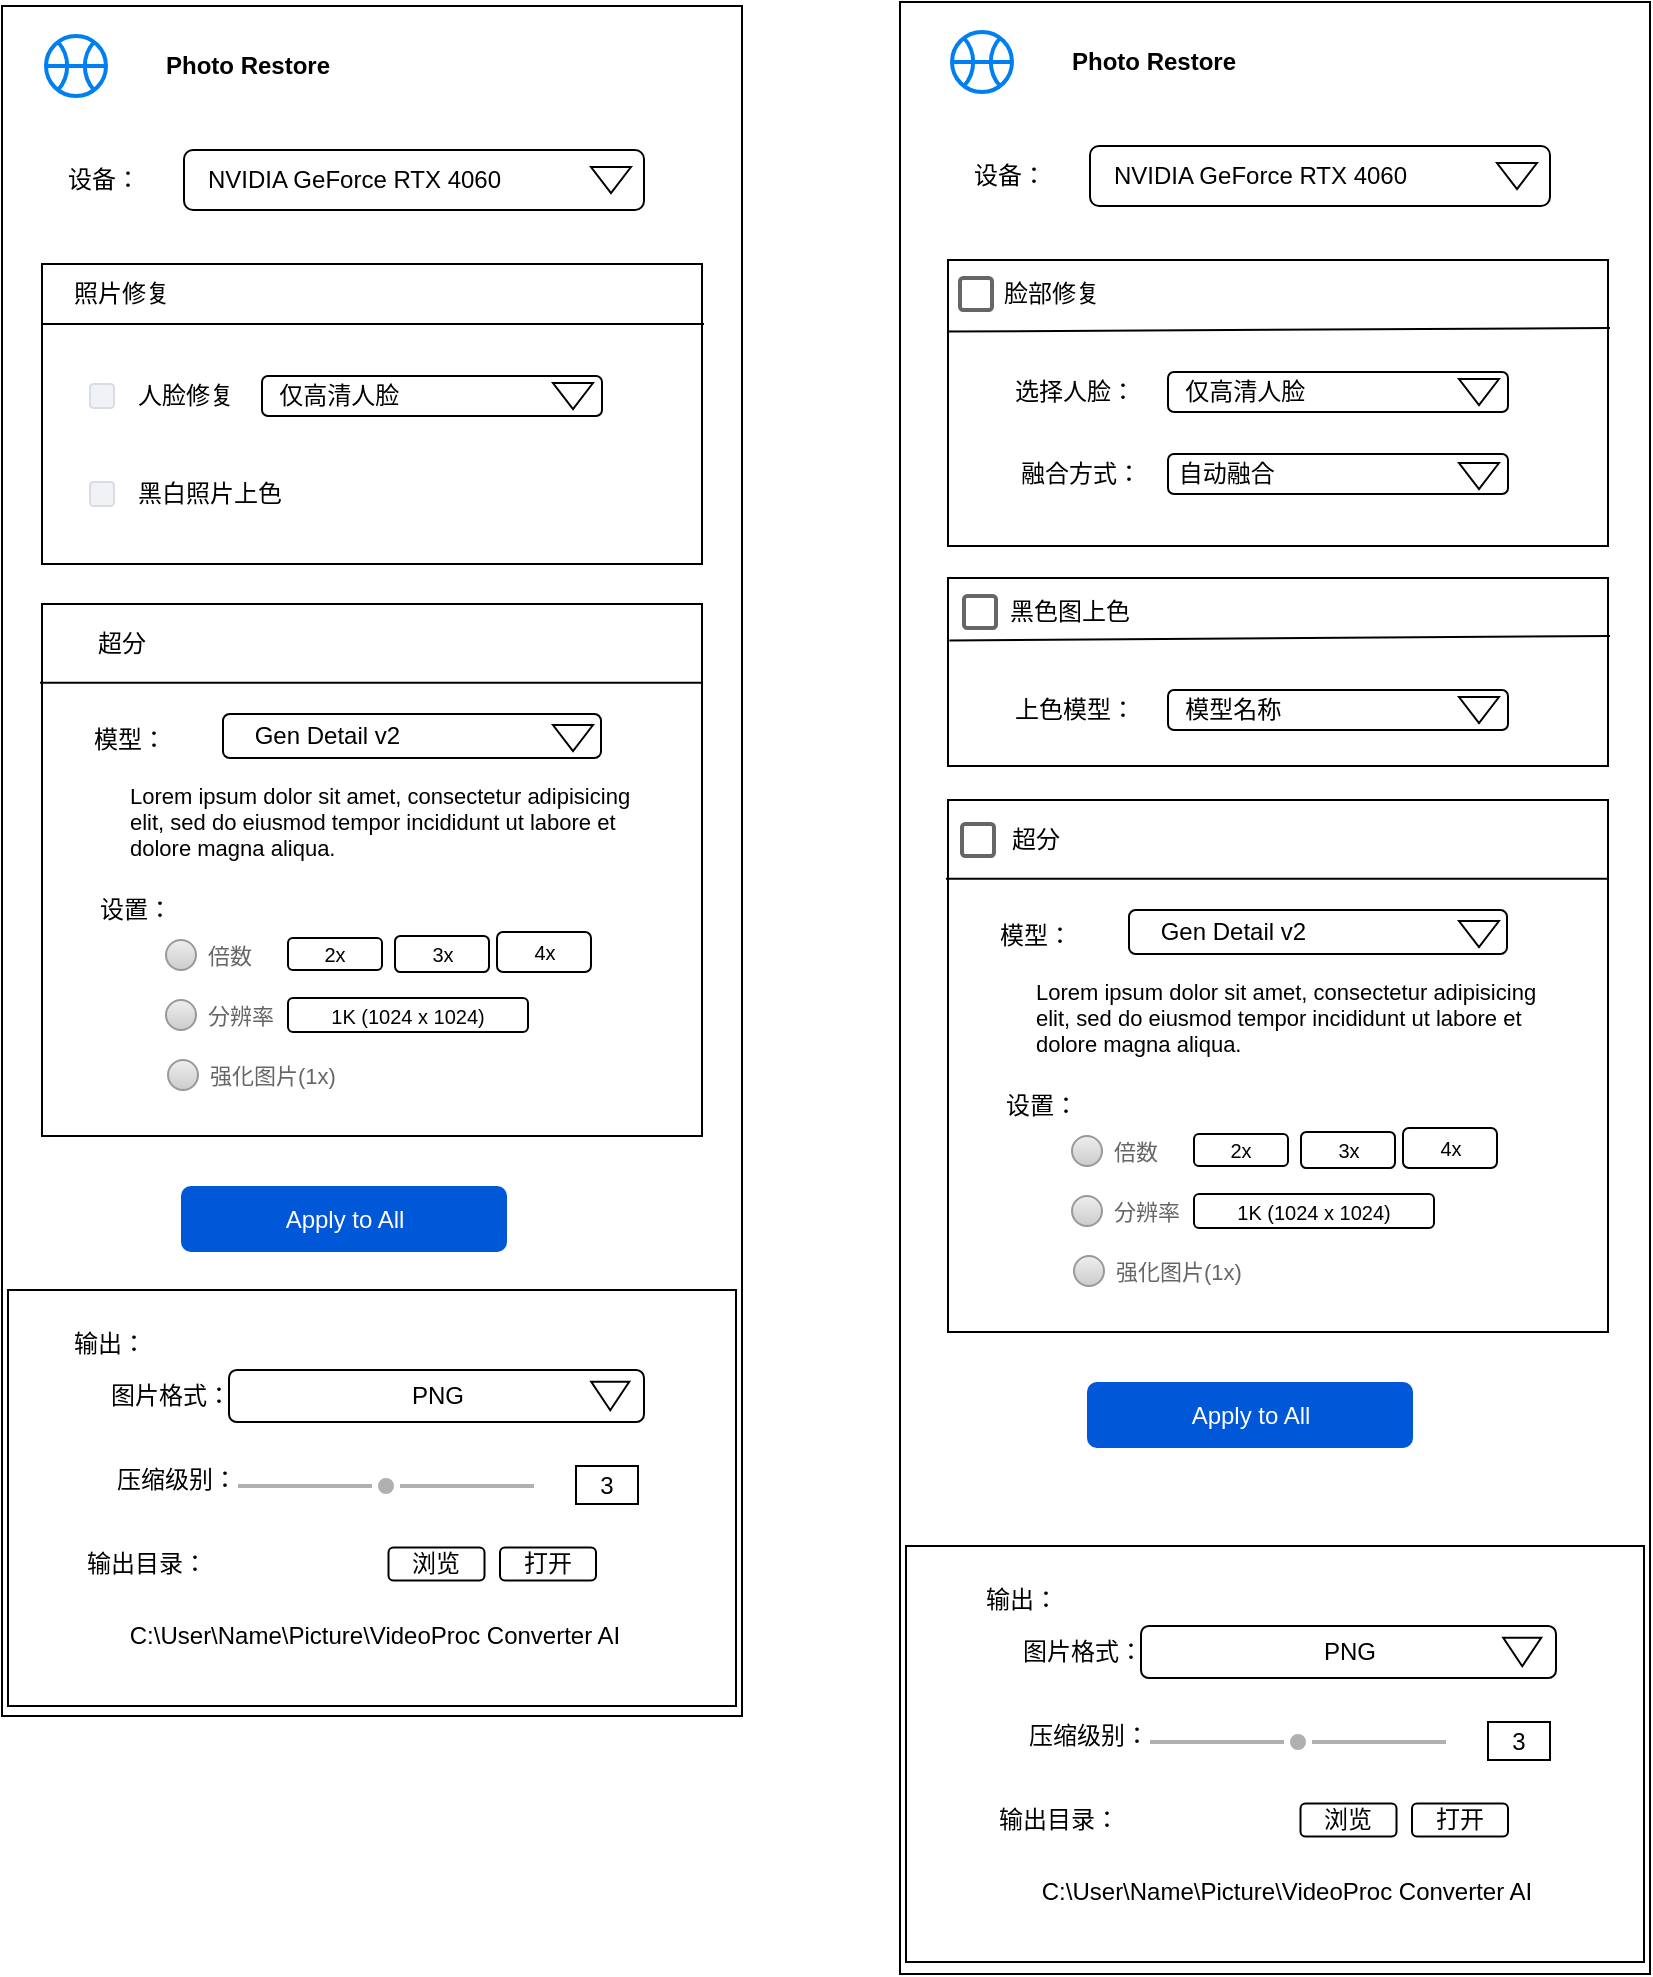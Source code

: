 <mxfile version="24.8.6">
  <diagram name="Page-1" id="_u2ymdncncwuiCIKRVWQ">
    <mxGraphModel dx="1445" dy="1111" grid="0" gridSize="10" guides="1" tooltips="1" connect="1" arrows="1" fold="1" page="1" pageScale="1" pageWidth="850" pageHeight="1100" math="0" shadow="0">
      <root>
        <mxCell id="0" />
        <mxCell id="1" parent="0" />
        <mxCell id="5kTlIn1ucJ1gf1WWtL7z-1" value="" style="rounded=0;whiteSpace=wrap;html=1;" parent="1" vertex="1">
          <mxGeometry x="150" y="41" width="370" height="855" as="geometry" />
        </mxCell>
        <mxCell id="5kTlIn1ucJ1gf1WWtL7z-50" value="" style="rounded=0;whiteSpace=wrap;html=1;" parent="1" vertex="1">
          <mxGeometry x="599" y="39" width="375" height="986" as="geometry" />
        </mxCell>
        <mxCell id="5kTlIn1ucJ1gf1WWtL7z-71" value="" style="html=1;verticalLabelPosition=bottom;align=center;labelBackgroundColor=#ffffff;verticalAlign=top;strokeWidth=2;strokeColor=#0080F0;shadow=0;dashed=0;shape=mxgraph.ios7.icons.basketball;" parent="1" vertex="1">
          <mxGeometry x="625" y="54" width="30" height="30" as="geometry" />
        </mxCell>
        <mxCell id="5kTlIn1ucJ1gf1WWtL7z-72" value="Photo Restore" style="text;html=1;align=left;verticalAlign=middle;whiteSpace=wrap;rounded=0;fontStyle=1" parent="1" vertex="1">
          <mxGeometry x="683" y="54" width="193" height="30" as="geometry" />
        </mxCell>
        <mxCell id="5kTlIn1ucJ1gf1WWtL7z-73" value="" style="group" parent="1" vertex="1" connectable="0">
          <mxGeometry x="624" y="111" width="300" height="30" as="geometry" />
        </mxCell>
        <mxCell id="5kTlIn1ucJ1gf1WWtL7z-74" value="设备：" style="text;html=1;align=center;verticalAlign=middle;whiteSpace=wrap;rounded=0;" parent="5kTlIn1ucJ1gf1WWtL7z-73" vertex="1">
          <mxGeometry width="60" height="30" as="geometry" />
        </mxCell>
        <mxCell id="5kTlIn1ucJ1gf1WWtL7z-75" value="&amp;nbsp; &amp;nbsp;NVIDIA GeForce RTX 4060" style="rounded=1;whiteSpace=wrap;html=1;align=left;" parent="5kTlIn1ucJ1gf1WWtL7z-73" vertex="1">
          <mxGeometry x="70" width="230" height="30" as="geometry" />
        </mxCell>
        <mxCell id="5kTlIn1ucJ1gf1WWtL7z-76" value="" style="triangle;whiteSpace=wrap;html=1;rotation=90;" parent="5kTlIn1ucJ1gf1WWtL7z-73" vertex="1">
          <mxGeometry x="277" y="5" width="13" height="20" as="geometry" />
        </mxCell>
        <mxCell id="5kTlIn1ucJ1gf1WWtL7z-81" value="" style="group" parent="1" vertex="1" connectable="0">
          <mxGeometry x="623" y="438" width="330" height="266" as="geometry" />
        </mxCell>
        <mxCell id="5kTlIn1ucJ1gf1WWtL7z-55" value="" style="rounded=0;whiteSpace=wrap;html=1;" parent="5kTlIn1ucJ1gf1WWtL7z-81" vertex="1">
          <mxGeometry width="330" height="266" as="geometry" />
        </mxCell>
        <mxCell id="5kTlIn1ucJ1gf1WWtL7z-56" value="超分" style="text;html=1;align=center;verticalAlign=middle;whiteSpace=wrap;rounded=0;" parent="5kTlIn1ucJ1gf1WWtL7z-81" vertex="1">
          <mxGeometry x="14" y="5" width="60" height="30" as="geometry" />
        </mxCell>
        <mxCell id="5kTlIn1ucJ1gf1WWtL7z-57" value="" style="endArrow=none;html=1;rounded=0;exitX=-0.003;exitY=0.148;exitDx=0;exitDy=0;exitPerimeter=0;entryX=1;entryY=0.148;entryDx=0;entryDy=0;entryPerimeter=0;" parent="5kTlIn1ucJ1gf1WWtL7z-81" source="5kTlIn1ucJ1gf1WWtL7z-55" target="5kTlIn1ucJ1gf1WWtL7z-55" edge="1">
          <mxGeometry width="50" height="50" relative="1" as="geometry">
            <mxPoint x="50" y="80" as="sourcePoint" />
            <mxPoint x="100" y="30" as="targetPoint" />
          </mxGeometry>
        </mxCell>
        <mxCell id="5kTlIn1ucJ1gf1WWtL7z-58" value="模型：" style="text;html=1;align=center;verticalAlign=middle;whiteSpace=wrap;rounded=0;" parent="5kTlIn1ucJ1gf1WWtL7z-81" vertex="1">
          <mxGeometry x="14" y="53" width="60" height="30" as="geometry" />
        </mxCell>
        <mxCell id="5kTlIn1ucJ1gf1WWtL7z-59" value="&lt;h1 style=&quot;margin-top: 0px; font-size: 11px;&quot;&gt;&lt;span style=&quot;background-color: initial; font-size: 11px; font-weight: normal;&quot;&gt;Lorem ipsum dolor sit amet, consectetur adipisicing elit, sed do eiusmod tempor incididunt ut labore et dolore magna aliqua.&lt;/span&gt;&lt;/h1&gt;" style="text;html=1;whiteSpace=wrap;overflow=hidden;rounded=0;spacing=0;fontSize=11;" parent="5kTlIn1ucJ1gf1WWtL7z-81" vertex="1">
          <mxGeometry x="44" y="85" width="267" height="51" as="geometry" />
        </mxCell>
        <mxCell id="5kTlIn1ucJ1gf1WWtL7z-60" value="设置：" style="text;html=1;align=center;verticalAlign=middle;whiteSpace=wrap;rounded=0;" parent="5kTlIn1ucJ1gf1WWtL7z-81" vertex="1">
          <mxGeometry x="17" y="138" width="60" height="30" as="geometry" />
        </mxCell>
        <mxCell id="5kTlIn1ucJ1gf1WWtL7z-61" value="倍数" style="shape=ellipse;fillColor=#eeeeee;strokeColor=#999999;gradientColor=#cccccc;html=1;align=left;spacingLeft=4;fontSize=11;fontColor=#666666;labelPosition=right;shadow=0;" parent="5kTlIn1ucJ1gf1WWtL7z-81" vertex="1">
          <mxGeometry x="62" y="168" width="15" height="15" as="geometry" />
        </mxCell>
        <mxCell id="5kTlIn1ucJ1gf1WWtL7z-62" value="分辨率" style="shape=ellipse;fillColor=#eeeeee;strokeColor=#999999;gradientColor=#cccccc;html=1;align=left;spacingLeft=4;fontSize=11;fontColor=#666666;labelPosition=right;shadow=0;" parent="5kTlIn1ucJ1gf1WWtL7z-81" vertex="1">
          <mxGeometry x="62" y="198" width="15" height="15" as="geometry" />
        </mxCell>
        <mxCell id="5kTlIn1ucJ1gf1WWtL7z-63" value="强化图片(1x)" style="shape=ellipse;fillColor=#eeeeee;strokeColor=#999999;gradientColor=#cccccc;html=1;align=left;spacingLeft=4;fontSize=11;fontColor=#666666;labelPosition=right;shadow=0;" parent="5kTlIn1ucJ1gf1WWtL7z-81" vertex="1">
          <mxGeometry x="63" y="228" width="15" height="15" as="geometry" />
        </mxCell>
        <mxCell id="5kTlIn1ucJ1gf1WWtL7z-64" value="2x" style="rounded=1;whiteSpace=wrap;html=1;fontSize=10;" parent="5kTlIn1ucJ1gf1WWtL7z-81" vertex="1">
          <mxGeometry x="123" y="167" width="47" height="16" as="geometry" />
        </mxCell>
        <mxCell id="5kTlIn1ucJ1gf1WWtL7z-65" value="3x" style="rounded=1;whiteSpace=wrap;html=1;fontSize=10;" parent="5kTlIn1ucJ1gf1WWtL7z-81" vertex="1">
          <mxGeometry x="176.5" y="166" width="47" height="18" as="geometry" />
        </mxCell>
        <mxCell id="5kTlIn1ucJ1gf1WWtL7z-66" value="4x" style="rounded=1;whiteSpace=wrap;html=1;fontSize=10;" parent="5kTlIn1ucJ1gf1WWtL7z-81" vertex="1">
          <mxGeometry x="227.5" y="164" width="47" height="20" as="geometry" />
        </mxCell>
        <mxCell id="5kTlIn1ucJ1gf1WWtL7z-67" value="1K (1024 x 1024)" style="rounded=1;whiteSpace=wrap;html=1;fontSize=10;" parent="5kTlIn1ucJ1gf1WWtL7z-81" vertex="1">
          <mxGeometry x="123" y="197" width="120" height="17" as="geometry" />
        </mxCell>
        <mxCell id="5kTlIn1ucJ1gf1WWtL7z-68" value="" style="group;labelBackgroundColor=none;" parent="5kTlIn1ucJ1gf1WWtL7z-81" vertex="1" connectable="0">
          <mxGeometry x="90.5" y="55" width="189" height="22" as="geometry" />
        </mxCell>
        <mxCell id="5kTlIn1ucJ1gf1WWtL7z-69" value="&amp;nbsp; &amp;nbsp; Gen Detail v2" style="rounded=1;whiteSpace=wrap;html=1;align=left;" parent="5kTlIn1ucJ1gf1WWtL7z-68" vertex="1">
          <mxGeometry width="189" height="22" as="geometry" />
        </mxCell>
        <mxCell id="5kTlIn1ucJ1gf1WWtL7z-70" value="" style="triangle;whiteSpace=wrap;html=1;rotation=90;" parent="5kTlIn1ucJ1gf1WWtL7z-68" vertex="1">
          <mxGeometry x="168.5" y="2" width="13" height="20" as="geometry" />
        </mxCell>
        <mxCell id="5kTlIn1ucJ1gf1WWtL7z-82" value="" style="group" parent="1" vertex="1" connectable="0">
          <mxGeometry x="170" y="340" width="330" height="266" as="geometry" />
        </mxCell>
        <mxCell id="5kTlIn1ucJ1gf1WWtL7z-16" value="" style="rounded=0;whiteSpace=wrap;html=1;" parent="5kTlIn1ucJ1gf1WWtL7z-82" vertex="1">
          <mxGeometry width="330" height="266" as="geometry" />
        </mxCell>
        <mxCell id="5kTlIn1ucJ1gf1WWtL7z-17" value="超分" style="text;html=1;align=center;verticalAlign=middle;whiteSpace=wrap;rounded=0;" parent="5kTlIn1ucJ1gf1WWtL7z-82" vertex="1">
          <mxGeometry x="10" y="5" width="60" height="30" as="geometry" />
        </mxCell>
        <mxCell id="5kTlIn1ucJ1gf1WWtL7z-18" value="" style="endArrow=none;html=1;rounded=0;exitX=-0.003;exitY=0.148;exitDx=0;exitDy=0;exitPerimeter=0;entryX=1;entryY=0.148;entryDx=0;entryDy=0;entryPerimeter=0;" parent="5kTlIn1ucJ1gf1WWtL7z-82" source="5kTlIn1ucJ1gf1WWtL7z-16" target="5kTlIn1ucJ1gf1WWtL7z-16" edge="1">
          <mxGeometry width="50" height="50" relative="1" as="geometry">
            <mxPoint x="50" y="80" as="sourcePoint" />
            <mxPoint x="100" y="30" as="targetPoint" />
          </mxGeometry>
        </mxCell>
        <mxCell id="5kTlIn1ucJ1gf1WWtL7z-23" value="模型：" style="text;html=1;align=center;verticalAlign=middle;whiteSpace=wrap;rounded=0;" parent="5kTlIn1ucJ1gf1WWtL7z-82" vertex="1">
          <mxGeometry x="14" y="53" width="60" height="30" as="geometry" />
        </mxCell>
        <mxCell id="5kTlIn1ucJ1gf1WWtL7z-26" value="&lt;h1 style=&quot;margin-top: 0px; font-size: 11px;&quot;&gt;&lt;span style=&quot;background-color: initial; font-size: 11px; font-weight: normal;&quot;&gt;Lorem ipsum dolor sit amet, consectetur adipisicing elit, sed do eiusmod tempor incididunt ut labore et dolore magna aliqua.&lt;/span&gt;&lt;/h1&gt;" style="text;html=1;whiteSpace=wrap;overflow=hidden;rounded=0;spacing=0;fontSize=11;" parent="5kTlIn1ucJ1gf1WWtL7z-82" vertex="1">
          <mxGeometry x="44" y="85" width="267" height="51" as="geometry" />
        </mxCell>
        <mxCell id="5kTlIn1ucJ1gf1WWtL7z-27" value="设置：" style="text;html=1;align=center;verticalAlign=middle;whiteSpace=wrap;rounded=0;" parent="5kTlIn1ucJ1gf1WWtL7z-82" vertex="1">
          <mxGeometry x="17" y="138" width="60" height="30" as="geometry" />
        </mxCell>
        <mxCell id="5kTlIn1ucJ1gf1WWtL7z-28" value="倍数" style="shape=ellipse;fillColor=#eeeeee;strokeColor=#999999;gradientColor=#cccccc;html=1;align=left;spacingLeft=4;fontSize=11;fontColor=#666666;labelPosition=right;shadow=0;" parent="5kTlIn1ucJ1gf1WWtL7z-82" vertex="1">
          <mxGeometry x="62" y="168" width="15" height="15" as="geometry" />
        </mxCell>
        <mxCell id="5kTlIn1ucJ1gf1WWtL7z-31" value="分辨率" style="shape=ellipse;fillColor=#eeeeee;strokeColor=#999999;gradientColor=#cccccc;html=1;align=left;spacingLeft=4;fontSize=11;fontColor=#666666;labelPosition=right;shadow=0;" parent="5kTlIn1ucJ1gf1WWtL7z-82" vertex="1">
          <mxGeometry x="62" y="198" width="15" height="15" as="geometry" />
        </mxCell>
        <mxCell id="5kTlIn1ucJ1gf1WWtL7z-32" value="强化图片(1x)" style="shape=ellipse;fillColor=#eeeeee;strokeColor=#999999;gradientColor=#cccccc;html=1;align=left;spacingLeft=4;fontSize=11;fontColor=#666666;labelPosition=right;shadow=0;" parent="5kTlIn1ucJ1gf1WWtL7z-82" vertex="1">
          <mxGeometry x="63" y="228" width="15" height="15" as="geometry" />
        </mxCell>
        <mxCell id="5kTlIn1ucJ1gf1WWtL7z-35" value="2x" style="rounded=1;whiteSpace=wrap;html=1;fontSize=10;" parent="5kTlIn1ucJ1gf1WWtL7z-82" vertex="1">
          <mxGeometry x="123" y="167" width="47" height="16" as="geometry" />
        </mxCell>
        <mxCell id="5kTlIn1ucJ1gf1WWtL7z-36" value="3x" style="rounded=1;whiteSpace=wrap;html=1;fontSize=10;" parent="5kTlIn1ucJ1gf1WWtL7z-82" vertex="1">
          <mxGeometry x="176.5" y="166" width="47" height="18" as="geometry" />
        </mxCell>
        <mxCell id="5kTlIn1ucJ1gf1WWtL7z-37" value="4x" style="rounded=1;whiteSpace=wrap;html=1;fontSize=10;" parent="5kTlIn1ucJ1gf1WWtL7z-82" vertex="1">
          <mxGeometry x="227.5" y="164" width="47" height="20" as="geometry" />
        </mxCell>
        <mxCell id="5kTlIn1ucJ1gf1WWtL7z-38" value="1K (1024 x 1024)" style="rounded=1;whiteSpace=wrap;html=1;fontSize=10;" parent="5kTlIn1ucJ1gf1WWtL7z-82" vertex="1">
          <mxGeometry x="123" y="197" width="120" height="17" as="geometry" />
        </mxCell>
        <mxCell id="5kTlIn1ucJ1gf1WWtL7z-41" value="" style="group;labelBackgroundColor=none;" parent="5kTlIn1ucJ1gf1WWtL7z-82" vertex="1" connectable="0">
          <mxGeometry x="90.5" y="55" width="189" height="22" as="geometry" />
        </mxCell>
        <mxCell id="5kTlIn1ucJ1gf1WWtL7z-25" value="&amp;nbsp; &amp;nbsp; Gen Detail v2" style="rounded=1;whiteSpace=wrap;html=1;align=left;" parent="5kTlIn1ucJ1gf1WWtL7z-41" vertex="1">
          <mxGeometry width="189" height="22" as="geometry" />
        </mxCell>
        <mxCell id="5kTlIn1ucJ1gf1WWtL7z-40" value="" style="triangle;whiteSpace=wrap;html=1;rotation=90;" parent="5kTlIn1ucJ1gf1WWtL7z-41" vertex="1">
          <mxGeometry x="168.5" y="2" width="13" height="20" as="geometry" />
        </mxCell>
        <mxCell id="5kTlIn1ucJ1gf1WWtL7z-83" value="" style="group" parent="1" vertex="1" connectable="0">
          <mxGeometry x="170" y="170" width="331" height="150" as="geometry" />
        </mxCell>
        <mxCell id="5kTlIn1ucJ1gf1WWtL7z-4" value="" style="rounded=0;whiteSpace=wrap;html=1;" parent="5kTlIn1ucJ1gf1WWtL7z-83" vertex="1">
          <mxGeometry width="330" height="150" as="geometry" />
        </mxCell>
        <mxCell id="5kTlIn1ucJ1gf1WWtL7z-6" value="" style="endArrow=none;html=1;rounded=0;exitX=0;exitY=0.2;exitDx=0;exitDy=0;exitPerimeter=0;" parent="5kTlIn1ucJ1gf1WWtL7z-83" source="5kTlIn1ucJ1gf1WWtL7z-4" edge="1">
          <mxGeometry width="50" height="50" relative="1" as="geometry">
            <mxPoint x="50" y="80" as="sourcePoint" />
            <mxPoint x="331" y="30" as="targetPoint" />
          </mxGeometry>
        </mxCell>
        <mxCell id="5kTlIn1ucJ1gf1WWtL7z-7" value="照片修复" style="text;html=1;align=center;verticalAlign=middle;whiteSpace=wrap;rounded=0;" parent="5kTlIn1ucJ1gf1WWtL7z-83" vertex="1">
          <mxGeometry x="10" width="60" height="30" as="geometry" />
        </mxCell>
        <mxCell id="5kTlIn1ucJ1gf1WWtL7z-14" value="黑白照片上色" style="rounded=1;fillColor=#F0F2F5;strokeColor=#D8DCE3;align=left;verticalAlign=middle;fontStyle=0;fontSize=12;labelPosition=right;verticalLabelPosition=middle;spacingLeft=10;html=1;shadow=0;dashed=0" parent="5kTlIn1ucJ1gf1WWtL7z-83" vertex="1">
          <mxGeometry x="24" y="109" width="12" height="12" as="geometry" />
        </mxCell>
        <mxCell id="5kTlIn1ucJ1gf1WWtL7z-49" value="" style="group" parent="5kTlIn1ucJ1gf1WWtL7z-83" vertex="1" connectable="0">
          <mxGeometry x="24" y="56" width="256" height="20" as="geometry" />
        </mxCell>
        <mxCell id="5kTlIn1ucJ1gf1WWtL7z-9" value="人脸修复" style="rounded=1;fillColor=#F0F2F5;strokeColor=#D8DCE3;align=left;verticalAlign=middle;fontStyle=0;fontSize=12;labelPosition=right;verticalLabelPosition=middle;spacingLeft=10;html=1;shadow=0;dashed=0" parent="5kTlIn1ucJ1gf1WWtL7z-49" vertex="1">
          <mxGeometry y="4" width="12" height="12" as="geometry" />
        </mxCell>
        <mxCell id="5kTlIn1ucJ1gf1WWtL7z-10" value="&amp;nbsp; 仅高清人脸" style="rounded=1;whiteSpace=wrap;html=1;align=left;" parent="5kTlIn1ucJ1gf1WWtL7z-49" vertex="1">
          <mxGeometry x="86" width="170" height="20" as="geometry" />
        </mxCell>
        <mxCell id="5kTlIn1ucJ1gf1WWtL7z-39" value="" style="triangle;whiteSpace=wrap;html=1;rotation=90;" parent="5kTlIn1ucJ1gf1WWtL7z-49" vertex="1">
          <mxGeometry x="235" width="13" height="20" as="geometry" />
        </mxCell>
        <mxCell id="5kTlIn1ucJ1gf1WWtL7z-84" value="" style="group" parent="1" vertex="1" connectable="0">
          <mxGeometry x="171" y="56" width="300" height="87" as="geometry" />
        </mxCell>
        <mxCell id="5kTlIn1ucJ1gf1WWtL7z-42" value="" style="html=1;verticalLabelPosition=bottom;align=center;labelBackgroundColor=#ffffff;verticalAlign=top;strokeWidth=2;strokeColor=#0080F0;shadow=0;dashed=0;shape=mxgraph.ios7.icons.basketball;" parent="5kTlIn1ucJ1gf1WWtL7z-84" vertex="1">
          <mxGeometry x="1" width="30" height="30" as="geometry" />
        </mxCell>
        <mxCell id="5kTlIn1ucJ1gf1WWtL7z-43" value="Photo Restore" style="text;html=1;align=left;verticalAlign=middle;whiteSpace=wrap;rounded=0;fontStyle=1" parent="5kTlIn1ucJ1gf1WWtL7z-84" vertex="1">
          <mxGeometry x="59" width="193" height="30" as="geometry" />
        </mxCell>
        <mxCell id="5kTlIn1ucJ1gf1WWtL7z-48" value="" style="group" parent="5kTlIn1ucJ1gf1WWtL7z-84" vertex="1" connectable="0">
          <mxGeometry y="57" width="300" height="30" as="geometry" />
        </mxCell>
        <mxCell id="5kTlIn1ucJ1gf1WWtL7z-2" value="设备：" style="text;html=1;align=center;verticalAlign=middle;whiteSpace=wrap;rounded=0;" parent="5kTlIn1ucJ1gf1WWtL7z-48" vertex="1">
          <mxGeometry width="60" height="30" as="geometry" />
        </mxCell>
        <mxCell id="5kTlIn1ucJ1gf1WWtL7z-3" value="&amp;nbsp; &amp;nbsp;NVIDIA GeForce RTX 4060" style="rounded=1;whiteSpace=wrap;html=1;align=left;" parent="5kTlIn1ucJ1gf1WWtL7z-48" vertex="1">
          <mxGeometry x="70" width="230" height="30" as="geometry" />
        </mxCell>
        <mxCell id="5kTlIn1ucJ1gf1WWtL7z-44" value="" style="triangle;whiteSpace=wrap;html=1;rotation=90;" parent="5kTlIn1ucJ1gf1WWtL7z-48" vertex="1">
          <mxGeometry x="277" y="5" width="13" height="20" as="geometry" />
        </mxCell>
        <mxCell id="5kTlIn1ucJ1gf1WWtL7z-103" value="" style="group" parent="1" vertex="1" connectable="0">
          <mxGeometry x="623" y="168" width="331" height="143" as="geometry" />
        </mxCell>
        <mxCell id="5kTlIn1ucJ1gf1WWtL7z-51" value="" style="rounded=0;whiteSpace=wrap;html=1;" parent="5kTlIn1ucJ1gf1WWtL7z-103" vertex="1">
          <mxGeometry width="330" height="143" as="geometry" />
        </mxCell>
        <mxCell id="5kTlIn1ucJ1gf1WWtL7z-52" value="" style="endArrow=none;html=1;rounded=0;exitX=0;exitY=0.25;exitDx=0;exitDy=0;" parent="5kTlIn1ucJ1gf1WWtL7z-103" source="5kTlIn1ucJ1gf1WWtL7z-51" edge="1">
          <mxGeometry width="50" height="50" relative="1" as="geometry">
            <mxPoint x="5" y="34" as="sourcePoint" />
            <mxPoint x="331" y="34" as="targetPoint" />
          </mxGeometry>
        </mxCell>
        <mxCell id="5kTlIn1ucJ1gf1WWtL7z-53" value="脸部修复" style="text;html=1;align=center;verticalAlign=middle;whiteSpace=wrap;rounded=0;" parent="5kTlIn1ucJ1gf1WWtL7z-103" vertex="1">
          <mxGeometry x="22" y="2" width="60" height="30" as="geometry" />
        </mxCell>
        <mxCell id="5kTlIn1ucJ1gf1WWtL7z-79" value="&amp;nbsp; 仅高清人脸" style="rounded=1;whiteSpace=wrap;html=1;align=left;" parent="5kTlIn1ucJ1gf1WWtL7z-103" vertex="1">
          <mxGeometry x="110" y="56" width="170" height="20" as="geometry" />
        </mxCell>
        <mxCell id="5kTlIn1ucJ1gf1WWtL7z-80" value="" style="triangle;whiteSpace=wrap;html=1;rotation=90;" parent="5kTlIn1ucJ1gf1WWtL7z-103" vertex="1">
          <mxGeometry x="259" y="56" width="13" height="20" as="geometry" />
        </mxCell>
        <mxCell id="5kTlIn1ucJ1gf1WWtL7z-85" value="选择人脸：" style="text;html=1;align=center;verticalAlign=middle;whiteSpace=wrap;rounded=0;" parent="5kTlIn1ucJ1gf1WWtL7z-103" vertex="1">
          <mxGeometry x="24" y="51" width="79" height="30" as="geometry" />
        </mxCell>
        <mxCell id="5kTlIn1ucJ1gf1WWtL7z-86" value="融合方式：" style="text;html=1;align=center;verticalAlign=middle;whiteSpace=wrap;rounded=0;" parent="5kTlIn1ucJ1gf1WWtL7z-103" vertex="1">
          <mxGeometry x="27" y="92" width="79" height="30" as="geometry" />
        </mxCell>
        <mxCell id="5kTlIn1ucJ1gf1WWtL7z-87" value="&amp;nbsp;自动融合" style="rounded=1;whiteSpace=wrap;html=1;align=left;" parent="5kTlIn1ucJ1gf1WWtL7z-103" vertex="1">
          <mxGeometry x="110" y="97" width="170" height="20" as="geometry" />
        </mxCell>
        <mxCell id="5kTlIn1ucJ1gf1WWtL7z-88" value="" style="triangle;whiteSpace=wrap;html=1;rotation=90;" parent="5kTlIn1ucJ1gf1WWtL7z-103" vertex="1">
          <mxGeometry x="259" y="98" width="13" height="20" as="geometry" />
        </mxCell>
        <mxCell id="5kTlIn1ucJ1gf1WWtL7z-105" value="" style="dashed=0;labelPosition=right;align=left;shape=mxgraph.gmdl.checkbox;strokeColor=#666666;fillColor=none;strokeWidth=2;aspect=fixed;sketch=0;html=1;" parent="1" vertex="1">
          <mxGeometry x="629" y="177" width="16" height="16" as="geometry" />
        </mxCell>
        <mxCell id="5kTlIn1ucJ1gf1WWtL7z-107" value="" style="dashed=0;labelPosition=right;align=left;shape=mxgraph.gmdl.checkbox;strokeColor=#666666;fillColor=none;strokeWidth=2;aspect=fixed;sketch=0;html=1;" parent="1" vertex="1">
          <mxGeometry x="630" y="450" width="16" height="16" as="geometry" />
        </mxCell>
        <mxCell id="5kTlIn1ucJ1gf1WWtL7z-111" value="" style="group" parent="1" vertex="1" connectable="0">
          <mxGeometry x="623" y="327" width="331" height="94" as="geometry" />
        </mxCell>
        <mxCell id="5kTlIn1ucJ1gf1WWtL7z-93" value="" style="rounded=0;whiteSpace=wrap;html=1;" parent="5kTlIn1ucJ1gf1WWtL7z-111" vertex="1">
          <mxGeometry width="330" height="94" as="geometry" />
        </mxCell>
        <mxCell id="5kTlIn1ucJ1gf1WWtL7z-94" value="" style="endArrow=none;html=1;rounded=0;exitX=0.002;exitY=0.332;exitDx=0;exitDy=0;exitPerimeter=0;" parent="5kTlIn1ucJ1gf1WWtL7z-111" source="5kTlIn1ucJ1gf1WWtL7z-93" edge="1">
          <mxGeometry width="50" height="50" relative="1" as="geometry">
            <mxPoint x="2" y="34" as="sourcePoint" />
            <mxPoint x="331" y="29" as="targetPoint" />
          </mxGeometry>
        </mxCell>
        <mxCell id="5kTlIn1ucJ1gf1WWtL7z-95" value="黑色图上色" style="text;html=1;align=center;verticalAlign=middle;whiteSpace=wrap;rounded=0;" parent="5kTlIn1ucJ1gf1WWtL7z-111" vertex="1">
          <mxGeometry x="17" y="2" width="88" height="30" as="geometry" />
        </mxCell>
        <mxCell id="5kTlIn1ucJ1gf1WWtL7z-96" value="&amp;nbsp; 模型名称" style="rounded=1;whiteSpace=wrap;html=1;align=left;" parent="5kTlIn1ucJ1gf1WWtL7z-111" vertex="1">
          <mxGeometry x="110" y="56" width="170" height="20" as="geometry" />
        </mxCell>
        <mxCell id="5kTlIn1ucJ1gf1WWtL7z-97" value="" style="triangle;whiteSpace=wrap;html=1;rotation=90;" parent="5kTlIn1ucJ1gf1WWtL7z-111" vertex="1">
          <mxGeometry x="259" y="56" width="13" height="20" as="geometry" />
        </mxCell>
        <mxCell id="5kTlIn1ucJ1gf1WWtL7z-98" value="上色模型：" style="text;html=1;align=center;verticalAlign=middle;whiteSpace=wrap;rounded=0;" parent="5kTlIn1ucJ1gf1WWtL7z-111" vertex="1">
          <mxGeometry x="24" y="51" width="79" height="30" as="geometry" />
        </mxCell>
        <mxCell id="5kTlIn1ucJ1gf1WWtL7z-110" value="" style="dashed=0;labelPosition=right;align=left;shape=mxgraph.gmdl.checkbox;strokeColor=#666666;fillColor=none;strokeWidth=2;aspect=fixed;sketch=0;html=1;" parent="5kTlIn1ucJ1gf1WWtL7z-111" vertex="1">
          <mxGeometry x="8" y="9" width="16" height="16" as="geometry" />
        </mxCell>
        <mxCell id="jZk8ZAhnwJQo4obmPS_S-28" value="" style="group" vertex="1" connectable="0" parent="1">
          <mxGeometry x="153" y="683" width="364" height="208" as="geometry" />
        </mxCell>
        <mxCell id="jZk8ZAhnwJQo4obmPS_S-16" value="" style="rounded=0;whiteSpace=wrap;html=1;" vertex="1" parent="jZk8ZAhnwJQo4obmPS_S-28">
          <mxGeometry width="364" height="208" as="geometry" />
        </mxCell>
        <mxCell id="jZk8ZAhnwJQo4obmPS_S-17" value="输出：" style="text;html=1;align=center;verticalAlign=middle;whiteSpace=wrap;rounded=0;" vertex="1" parent="jZk8ZAhnwJQo4obmPS_S-28">
          <mxGeometry x="21" y="12" width="60" height="30" as="geometry" />
        </mxCell>
        <mxCell id="jZk8ZAhnwJQo4obmPS_S-18" value="图片格式：" style="text;html=1;align=center;verticalAlign=middle;whiteSpace=wrap;rounded=0;" vertex="1" parent="jZk8ZAhnwJQo4obmPS_S-28">
          <mxGeometry x="40" y="38" width="83" height="30" as="geometry" />
        </mxCell>
        <mxCell id="jZk8ZAhnwJQo4obmPS_S-19" value="PNG" style="rounded=1;whiteSpace=wrap;html=1;" vertex="1" parent="jZk8ZAhnwJQo4obmPS_S-28">
          <mxGeometry x="110.5" y="40" width="207.5" height="26" as="geometry" />
        </mxCell>
        <mxCell id="jZk8ZAhnwJQo4obmPS_S-20" value="" style="triangle;whiteSpace=wrap;html=1;rotation=90;" vertex="1" parent="jZk8ZAhnwJQo4obmPS_S-28">
          <mxGeometry x="294" y="43.5" width="14.25" height="19" as="geometry" />
        </mxCell>
        <mxCell id="jZk8ZAhnwJQo4obmPS_S-21" value="压缩级别：" style="text;html=1;align=center;verticalAlign=middle;whiteSpace=wrap;rounded=0;" vertex="1" parent="jZk8ZAhnwJQo4obmPS_S-28">
          <mxGeometry x="43" y="80" width="83" height="30" as="geometry" />
        </mxCell>
        <mxCell id="jZk8ZAhnwJQo4obmPS_S-22" value="" style="dashed=0;verticalLabelPosition=bottom;verticalAlign=top;align=center;shape=mxgraph.gmdl.sliderDisabled2;strokeColor=#b0b0b0;strokeWidth=2;fillColor=#b0b0b0;handleSize=6;shadow=0;hPos=50;html=1;" vertex="1" parent="jZk8ZAhnwJQo4obmPS_S-28">
          <mxGeometry x="115" y="88" width="148" height="20" as="geometry" />
        </mxCell>
        <mxCell id="jZk8ZAhnwJQo4obmPS_S-23" value="3" style="rounded=0;whiteSpace=wrap;html=1;" vertex="1" parent="jZk8ZAhnwJQo4obmPS_S-28">
          <mxGeometry x="284" y="88" width="31" height="19" as="geometry" />
        </mxCell>
        <mxCell id="jZk8ZAhnwJQo4obmPS_S-24" value="输出目录：" style="text;html=1;align=center;verticalAlign=middle;whiteSpace=wrap;rounded=0;" vertex="1" parent="jZk8ZAhnwJQo4obmPS_S-28">
          <mxGeometry x="27.5" y="122" width="83" height="30" as="geometry" />
        </mxCell>
        <mxCell id="jZk8ZAhnwJQo4obmPS_S-25" value="C:\User\Name\Picture\VideoProc Converter AI" style="text;html=1;align=center;verticalAlign=middle;whiteSpace=wrap;rounded=0;" vertex="1" parent="jZk8ZAhnwJQo4obmPS_S-28">
          <mxGeometry x="52" y="158" width="263" height="30" as="geometry" />
        </mxCell>
        <mxCell id="jZk8ZAhnwJQo4obmPS_S-26" value="浏览" style="rounded=1;whiteSpace=wrap;html=1;" vertex="1" parent="jZk8ZAhnwJQo4obmPS_S-28">
          <mxGeometry x="190.25" y="128.75" width="48" height="16.5" as="geometry" />
        </mxCell>
        <mxCell id="jZk8ZAhnwJQo4obmPS_S-27" value="打开" style="rounded=1;whiteSpace=wrap;html=1;" vertex="1" parent="jZk8ZAhnwJQo4obmPS_S-28">
          <mxGeometry x="246" y="128.75" width="48" height="16.5" as="geometry" />
        </mxCell>
        <mxCell id="jZk8ZAhnwJQo4obmPS_S-30" value="Apply to All" style="rounded=1;fillColor=#0057D8;strokeColor=none;html=1;whiteSpace=wrap;fontColor=#ffffff;align=center;verticalAlign=middle;fontStyle=0;fontSize=12;sketch=0;" vertex="1" parent="1">
          <mxGeometry x="239.5" y="631" width="163" height="33" as="geometry" />
        </mxCell>
        <mxCell id="jZk8ZAhnwJQo4obmPS_S-31" value="Apply to All" style="rounded=1;fillColor=#0057D8;strokeColor=none;html=1;whiteSpace=wrap;fontColor=#ffffff;align=center;verticalAlign=middle;fontStyle=0;fontSize=12;sketch=0;" vertex="1" parent="1">
          <mxGeometry x="692.5" y="729" width="163" height="33" as="geometry" />
        </mxCell>
        <mxCell id="jZk8ZAhnwJQo4obmPS_S-32" value="" style="group" vertex="1" connectable="0" parent="1">
          <mxGeometry x="602" y="811" width="369" height="208" as="geometry" />
        </mxCell>
        <mxCell id="jZk8ZAhnwJQo4obmPS_S-1" value="" style="rounded=0;whiteSpace=wrap;html=1;" vertex="1" parent="jZk8ZAhnwJQo4obmPS_S-32">
          <mxGeometry width="369" height="208" as="geometry" />
        </mxCell>
        <mxCell id="jZk8ZAhnwJQo4obmPS_S-2" value="输出：" style="text;html=1;align=center;verticalAlign=middle;whiteSpace=wrap;rounded=0;" vertex="1" parent="jZk8ZAhnwJQo4obmPS_S-32">
          <mxGeometry x="28" y="12" width="60" height="30" as="geometry" />
        </mxCell>
        <mxCell id="jZk8ZAhnwJQo4obmPS_S-3" value="图片格式：" style="text;html=1;align=center;verticalAlign=middle;whiteSpace=wrap;rounded=0;" vertex="1" parent="jZk8ZAhnwJQo4obmPS_S-32">
          <mxGeometry x="47" y="38" width="83" height="30" as="geometry" />
        </mxCell>
        <mxCell id="jZk8ZAhnwJQo4obmPS_S-4" value="PNG" style="rounded=1;whiteSpace=wrap;html=1;" vertex="1" parent="jZk8ZAhnwJQo4obmPS_S-32">
          <mxGeometry x="117.5" y="40" width="207.5" height="26" as="geometry" />
        </mxCell>
        <mxCell id="jZk8ZAhnwJQo4obmPS_S-5" value="" style="triangle;whiteSpace=wrap;html=1;rotation=90;" vertex="1" parent="jZk8ZAhnwJQo4obmPS_S-32">
          <mxGeometry x="301" y="43.5" width="14.25" height="19" as="geometry" />
        </mxCell>
        <mxCell id="jZk8ZAhnwJQo4obmPS_S-6" value="压缩级别：" style="text;html=1;align=center;verticalAlign=middle;whiteSpace=wrap;rounded=0;" vertex="1" parent="jZk8ZAhnwJQo4obmPS_S-32">
          <mxGeometry x="50" y="80" width="83" height="30" as="geometry" />
        </mxCell>
        <mxCell id="jZk8ZAhnwJQo4obmPS_S-7" value="" style="dashed=0;verticalLabelPosition=bottom;verticalAlign=top;align=center;shape=mxgraph.gmdl.sliderDisabled2;strokeColor=#b0b0b0;strokeWidth=2;fillColor=#b0b0b0;handleSize=6;shadow=0;hPos=50;html=1;" vertex="1" parent="jZk8ZAhnwJQo4obmPS_S-32">
          <mxGeometry x="122" y="88" width="148" height="20" as="geometry" />
        </mxCell>
        <mxCell id="jZk8ZAhnwJQo4obmPS_S-9" value="3" style="rounded=0;whiteSpace=wrap;html=1;" vertex="1" parent="jZk8ZAhnwJQo4obmPS_S-32">
          <mxGeometry x="291" y="88" width="31" height="19" as="geometry" />
        </mxCell>
        <mxCell id="jZk8ZAhnwJQo4obmPS_S-10" value="输出目录：" style="text;html=1;align=center;verticalAlign=middle;whiteSpace=wrap;rounded=0;" vertex="1" parent="jZk8ZAhnwJQo4obmPS_S-32">
          <mxGeometry x="34.5" y="122" width="83" height="30" as="geometry" />
        </mxCell>
        <mxCell id="jZk8ZAhnwJQo4obmPS_S-11" value="C:\User\Name\Picture\VideoProc Converter AI" style="text;html=1;align=center;verticalAlign=middle;whiteSpace=wrap;rounded=0;" vertex="1" parent="jZk8ZAhnwJQo4obmPS_S-32">
          <mxGeometry x="59" y="158" width="263" height="30" as="geometry" />
        </mxCell>
        <mxCell id="jZk8ZAhnwJQo4obmPS_S-12" value="浏览" style="rounded=1;whiteSpace=wrap;html=1;" vertex="1" parent="jZk8ZAhnwJQo4obmPS_S-32">
          <mxGeometry x="197.25" y="128.75" width="48" height="16.5" as="geometry" />
        </mxCell>
        <mxCell id="jZk8ZAhnwJQo4obmPS_S-13" value="打开" style="rounded=1;whiteSpace=wrap;html=1;" vertex="1" parent="jZk8ZAhnwJQo4obmPS_S-32">
          <mxGeometry x="253" y="128.75" width="48" height="16.5" as="geometry" />
        </mxCell>
      </root>
    </mxGraphModel>
  </diagram>
</mxfile>
